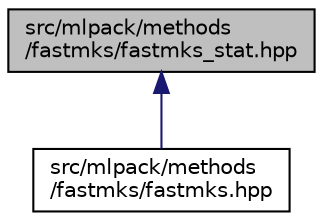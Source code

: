 digraph "src/mlpack/methods/fastmks/fastmks_stat.hpp"
{
  edge [fontname="Helvetica",fontsize="10",labelfontname="Helvetica",labelfontsize="10"];
  node [fontname="Helvetica",fontsize="10",shape=record];
  Node1 [label="src/mlpack/methods\l/fastmks/fastmks_stat.hpp",height=0.2,width=0.4,color="black", fillcolor="grey75", style="filled" fontcolor="black"];
  Node1 -> Node2 [dir="back",color="midnightblue",fontsize="10",style="solid",fontname="Helvetica"];
  Node2 [label="src/mlpack/methods\l/fastmks/fastmks.hpp",height=0.2,width=0.4,color="black", fillcolor="white", style="filled",URL="$fastmks_8hpp.html"];
}
